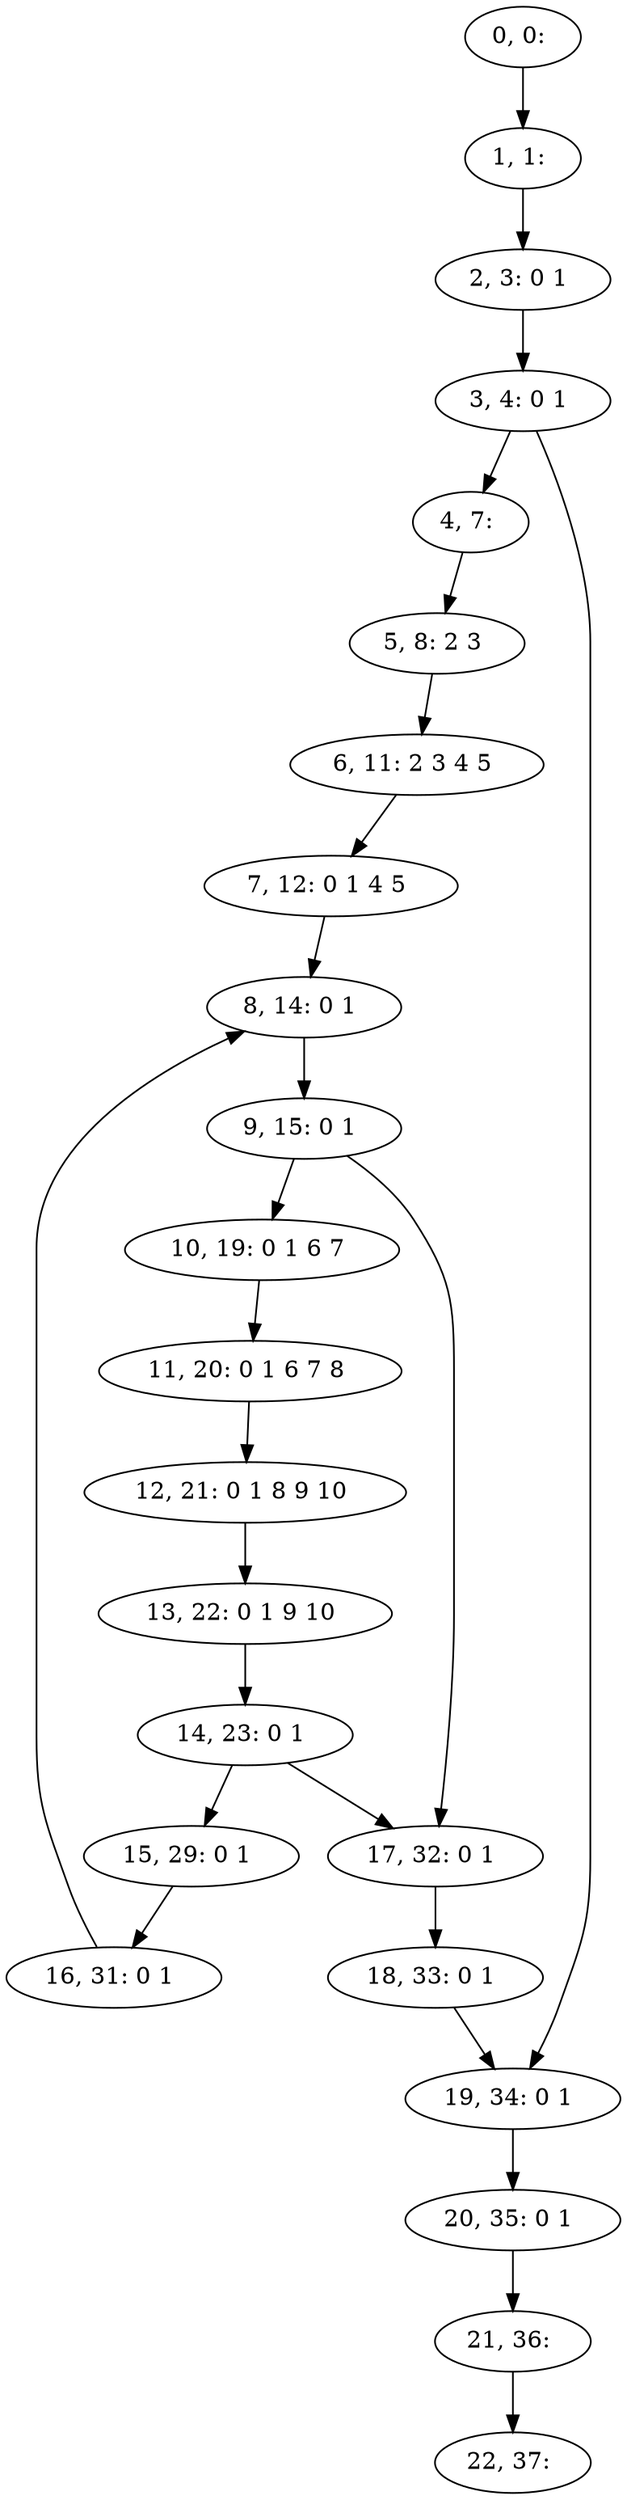 digraph G {
0[label="0, 0: "];
1[label="1, 1: "];
2[label="2, 3: 0 1 "];
3[label="3, 4: 0 1 "];
4[label="4, 7: "];
5[label="5, 8: 2 3 "];
6[label="6, 11: 2 3 4 5 "];
7[label="7, 12: 0 1 4 5 "];
8[label="8, 14: 0 1 "];
9[label="9, 15: 0 1 "];
10[label="10, 19: 0 1 6 7 "];
11[label="11, 20: 0 1 6 7 8 "];
12[label="12, 21: 0 1 8 9 10 "];
13[label="13, 22: 0 1 9 10 "];
14[label="14, 23: 0 1 "];
15[label="15, 29: 0 1 "];
16[label="16, 31: 0 1 "];
17[label="17, 32: 0 1 "];
18[label="18, 33: 0 1 "];
19[label="19, 34: 0 1 "];
20[label="20, 35: 0 1 "];
21[label="21, 36: "];
22[label="22, 37: "];
0->1 ;
1->2 ;
2->3 ;
3->4 ;
3->19 ;
4->5 ;
5->6 ;
6->7 ;
7->8 ;
8->9 ;
9->10 ;
9->17 ;
10->11 ;
11->12 ;
12->13 ;
13->14 ;
14->15 ;
14->17 ;
15->16 ;
16->8 ;
17->18 ;
18->19 ;
19->20 ;
20->21 ;
21->22 ;
}
